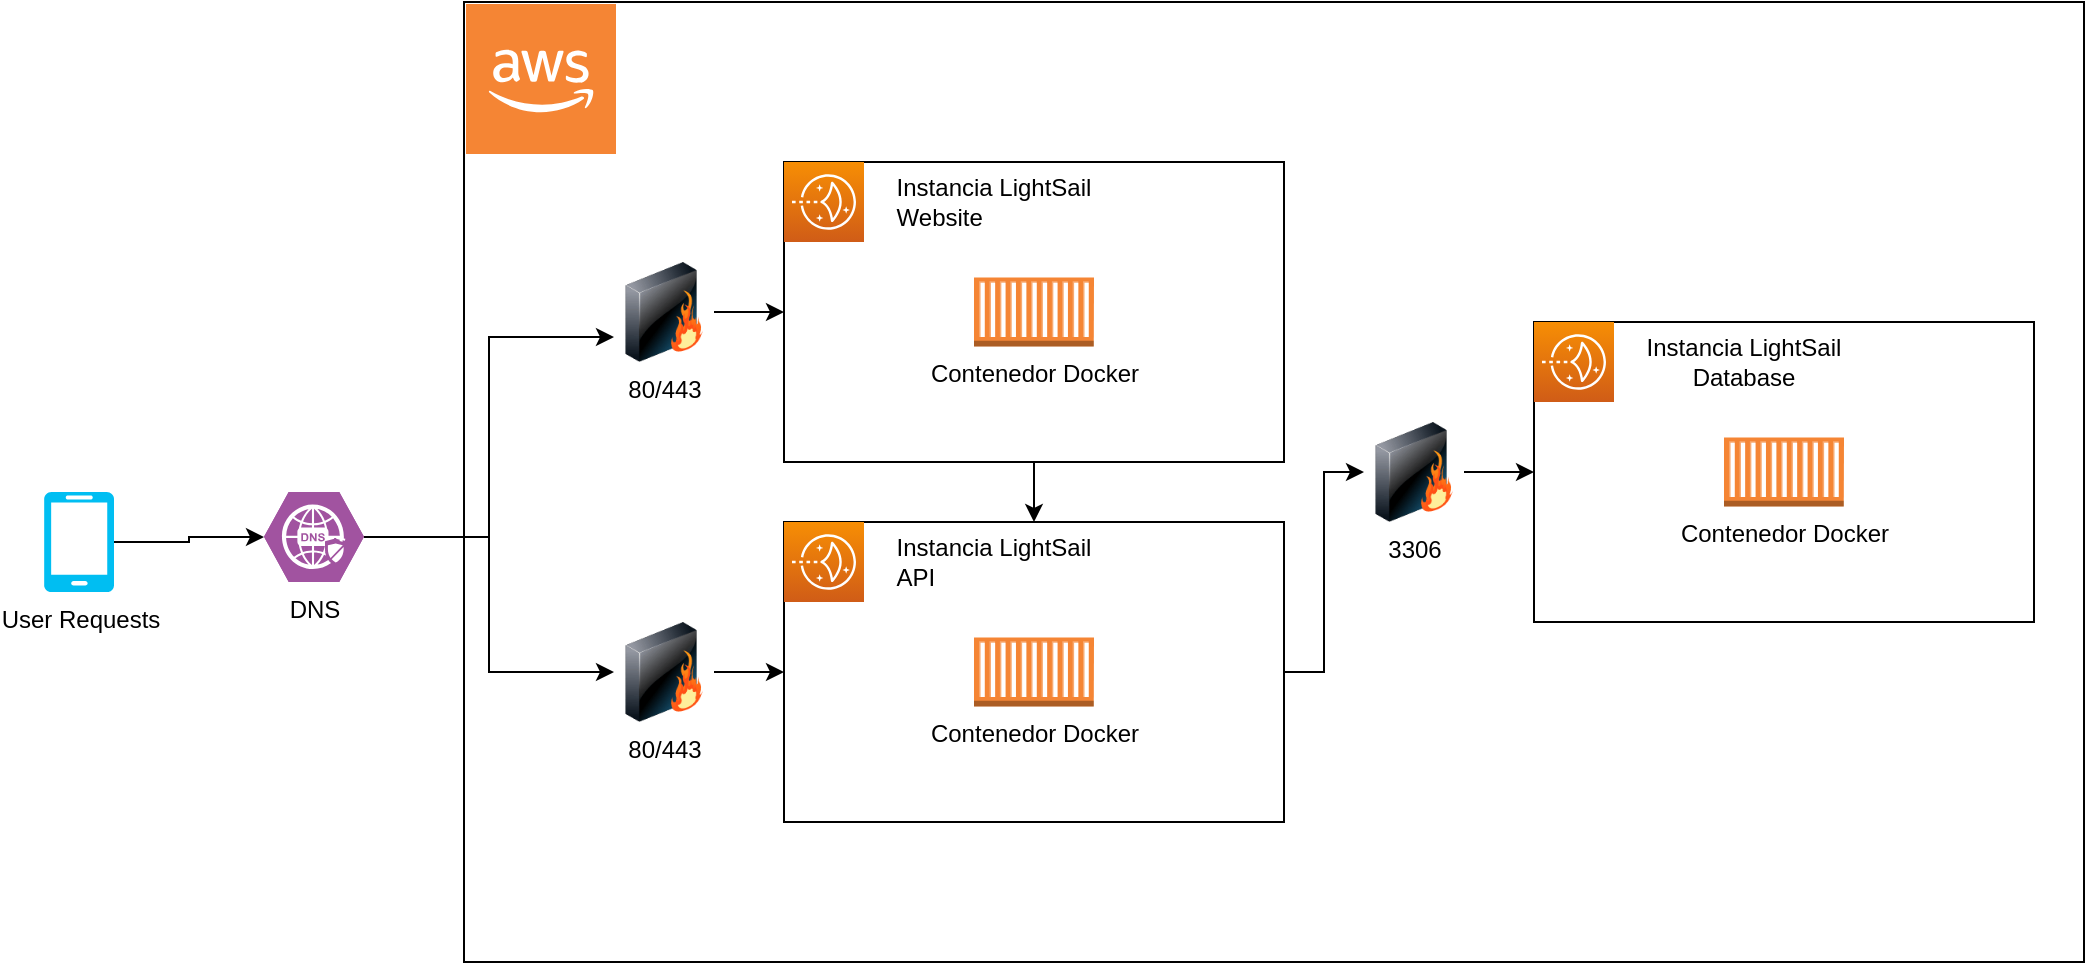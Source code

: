 <mxfile version="13.6.2" type="device"><diagram id="gPVtjNDd42V2nVtzOlR6" name="Page-1"><mxGraphModel dx="1956" dy="854" grid="1" gridSize="10" guides="1" tooltips="1" connect="1" arrows="1" fold="1" page="1" pageScale="1" pageWidth="850" pageHeight="1100" math="0" shadow="0"><root><mxCell id="0"/><mxCell id="1" parent="0"/><mxCell id="kFCUv_75lh-VwMemjvfn-1" value="" style="rounded=0;whiteSpace=wrap;html=1;" vertex="1" parent="1"><mxGeometry x="60" y="180" width="810" height="480" as="geometry"/></mxCell><mxCell id="kFCUv_75lh-VwMemjvfn-2" value="" style="outlineConnect=0;dashed=0;verticalLabelPosition=bottom;verticalAlign=top;align=center;html=1;shape=mxgraph.aws3.cloud_2;fillColor=#F58534;gradientColor=none;" vertex="1" parent="1"><mxGeometry x="61" y="181" width="75" height="75" as="geometry"/></mxCell><mxCell id="kFCUv_75lh-VwMemjvfn-25" style="edgeStyle=orthogonalEdgeStyle;rounded=0;orthogonalLoop=1;jettySize=auto;html=1;entryX=0;entryY=0.75;entryDx=0;entryDy=0;" edge="1" parent="1" source="kFCUv_75lh-VwMemjvfn-3" target="kFCUv_75lh-VwMemjvfn-9"><mxGeometry relative="1" as="geometry"/></mxCell><mxCell id="kFCUv_75lh-VwMemjvfn-26" style="edgeStyle=orthogonalEdgeStyle;rounded=0;orthogonalLoop=1;jettySize=auto;html=1;entryX=0;entryY=0.5;entryDx=0;entryDy=0;" edge="1" parent="1" source="kFCUv_75lh-VwMemjvfn-3" target="kFCUv_75lh-VwMemjvfn-16"><mxGeometry relative="1" as="geometry"/></mxCell><mxCell id="kFCUv_75lh-VwMemjvfn-3" value="DNS" style="verticalLabelPosition=bottom;html=1;fillColor=#A153A0;strokeColor=#ffffff;verticalAlign=top;align=center;points=[[0,0.5,0],[0.125,0.25,0],[0.25,0,0],[0.5,0,0],[0.75,0,0],[0.875,0.25,0],[1,0.5,0],[0.875,0.75,0],[0.75,1,0],[0.5,1,0],[0.125,0.75,0]];pointerEvents=1;shape=mxgraph.cisco_safe.compositeIcon;bgIcon=mxgraph.cisco_safe.design.blank_device;resIcon=mxgraph.cisco_safe.design.secure_dns;" vertex="1" parent="1"><mxGeometry x="-40" y="425" width="50" height="45" as="geometry"/></mxCell><mxCell id="kFCUv_75lh-VwMemjvfn-24" style="edgeStyle=orthogonalEdgeStyle;rounded=0;orthogonalLoop=1;jettySize=auto;html=1;entryX=0.5;entryY=0;entryDx=0;entryDy=0;" edge="1" parent="1" source="kFCUv_75lh-VwMemjvfn-4" target="kFCUv_75lh-VwMemjvfn-11"><mxGeometry relative="1" as="geometry"/></mxCell><mxCell id="kFCUv_75lh-VwMemjvfn-4" value="" style="rounded=0;whiteSpace=wrap;html=1;" vertex="1" parent="1"><mxGeometry x="220" y="260" width="250" height="150" as="geometry"/></mxCell><mxCell id="kFCUv_75lh-VwMemjvfn-5" value="" style="outlineConnect=0;fontColor=#232F3E;gradientColor=#F78E04;gradientDirection=north;fillColor=#D05C17;strokeColor=#ffffff;dashed=0;verticalLabelPosition=bottom;verticalAlign=top;align=center;html=1;fontSize=12;fontStyle=0;aspect=fixed;shape=mxgraph.aws4.resourceIcon;resIcon=mxgraph.aws4.lightsail;" vertex="1" parent="1"><mxGeometry x="220" y="260" width="40" height="40" as="geometry"/></mxCell><mxCell id="kFCUv_75lh-VwMemjvfn-7" value="Instancia LightSail&lt;br&gt;&lt;div style=&quot;text-align: left&quot;&gt;&lt;span&gt;Website&lt;/span&gt;&lt;/div&gt;" style="text;html=1;strokeColor=none;fillColor=none;align=center;verticalAlign=middle;whiteSpace=wrap;rounded=0;" vertex="1" parent="1"><mxGeometry x="270" y="270" width="110" height="20" as="geometry"/></mxCell><mxCell id="kFCUv_75lh-VwMemjvfn-8" value="Contenedor Docker" style="outlineConnect=0;dashed=0;verticalLabelPosition=bottom;verticalAlign=top;align=center;html=1;shape=mxgraph.aws3.ec2_compute_container;fillColor=#F58534;gradientColor=none;" vertex="1" parent="1"><mxGeometry x="315" y="317.75" width="60" height="34.5" as="geometry"/></mxCell><mxCell id="kFCUv_75lh-VwMemjvfn-10" style="edgeStyle=orthogonalEdgeStyle;rounded=0;orthogonalLoop=1;jettySize=auto;html=1;entryX=0;entryY=0.5;entryDx=0;entryDy=0;" edge="1" parent="1" source="kFCUv_75lh-VwMemjvfn-9" target="kFCUv_75lh-VwMemjvfn-4"><mxGeometry relative="1" as="geometry"/></mxCell><mxCell id="kFCUv_75lh-VwMemjvfn-9" value="80/443" style="image;html=1;image=img/lib/clip_art/networking/Firewall_128x128.png" vertex="1" parent="1"><mxGeometry x="135" y="310" width="50" height="50" as="geometry"/></mxCell><mxCell id="kFCUv_75lh-VwMemjvfn-23" style="edgeStyle=orthogonalEdgeStyle;rounded=0;orthogonalLoop=1;jettySize=auto;html=1;" edge="1" parent="1" source="kFCUv_75lh-VwMemjvfn-11" target="kFCUv_75lh-VwMemjvfn-22"><mxGeometry relative="1" as="geometry"/></mxCell><mxCell id="kFCUv_75lh-VwMemjvfn-11" value="" style="rounded=0;whiteSpace=wrap;html=1;" vertex="1" parent="1"><mxGeometry x="220" y="440" width="250" height="150" as="geometry"/></mxCell><mxCell id="kFCUv_75lh-VwMemjvfn-12" value="" style="outlineConnect=0;fontColor=#232F3E;gradientColor=#F78E04;gradientDirection=north;fillColor=#D05C17;strokeColor=#ffffff;dashed=0;verticalLabelPosition=bottom;verticalAlign=top;align=center;html=1;fontSize=12;fontStyle=0;aspect=fixed;shape=mxgraph.aws4.resourceIcon;resIcon=mxgraph.aws4.lightsail;" vertex="1" parent="1"><mxGeometry x="220" y="440" width="40" height="40" as="geometry"/></mxCell><mxCell id="kFCUv_75lh-VwMemjvfn-13" value="Instancia LightSail&lt;br&gt;&lt;div style=&quot;text-align: left&quot;&gt;&lt;span&gt;API&lt;/span&gt;&lt;/div&gt;" style="text;html=1;strokeColor=none;fillColor=none;align=center;verticalAlign=middle;whiteSpace=wrap;rounded=0;" vertex="1" parent="1"><mxGeometry x="270" y="450" width="110" height="20" as="geometry"/></mxCell><mxCell id="kFCUv_75lh-VwMemjvfn-14" value="Contenedor Docker" style="outlineConnect=0;dashed=0;verticalLabelPosition=bottom;verticalAlign=top;align=center;html=1;shape=mxgraph.aws3.ec2_compute_container;fillColor=#F58534;gradientColor=none;" vertex="1" parent="1"><mxGeometry x="315" y="497.75" width="60" height="34.5" as="geometry"/></mxCell><mxCell id="kFCUv_75lh-VwMemjvfn-15" style="edgeStyle=orthogonalEdgeStyle;rounded=0;orthogonalLoop=1;jettySize=auto;html=1;entryX=0;entryY=0.5;entryDx=0;entryDy=0;" edge="1" parent="1" source="kFCUv_75lh-VwMemjvfn-16" target="kFCUv_75lh-VwMemjvfn-11"><mxGeometry relative="1" as="geometry"/></mxCell><mxCell id="kFCUv_75lh-VwMemjvfn-16" value="80/443" style="image;html=1;image=img/lib/clip_art/networking/Firewall_128x128.png" vertex="1" parent="1"><mxGeometry x="135" y="490" width="50" height="50" as="geometry"/></mxCell><mxCell id="kFCUv_75lh-VwMemjvfn-17" value="" style="rounded=0;whiteSpace=wrap;html=1;" vertex="1" parent="1"><mxGeometry x="595" y="340" width="250" height="150" as="geometry"/></mxCell><mxCell id="kFCUv_75lh-VwMemjvfn-18" value="" style="outlineConnect=0;fontColor=#232F3E;gradientColor=#F78E04;gradientDirection=north;fillColor=#D05C17;strokeColor=#ffffff;dashed=0;verticalLabelPosition=bottom;verticalAlign=top;align=center;html=1;fontSize=12;fontStyle=0;aspect=fixed;shape=mxgraph.aws4.resourceIcon;resIcon=mxgraph.aws4.lightsail;" vertex="1" parent="1"><mxGeometry x="595" y="340" width="40" height="40" as="geometry"/></mxCell><mxCell id="kFCUv_75lh-VwMemjvfn-19" value="Instancia LightSail&lt;br&gt;Database" style="text;html=1;strokeColor=none;fillColor=none;align=center;verticalAlign=middle;whiteSpace=wrap;rounded=0;" vertex="1" parent="1"><mxGeometry x="645" y="350" width="110" height="20" as="geometry"/></mxCell><mxCell id="kFCUv_75lh-VwMemjvfn-20" value="Contenedor Docker" style="outlineConnect=0;dashed=0;verticalLabelPosition=bottom;verticalAlign=top;align=center;html=1;shape=mxgraph.aws3.ec2_compute_container;fillColor=#F58534;gradientColor=none;" vertex="1" parent="1"><mxGeometry x="690" y="397.75" width="60" height="34.5" as="geometry"/></mxCell><mxCell id="kFCUv_75lh-VwMemjvfn-21" style="edgeStyle=orthogonalEdgeStyle;rounded=0;orthogonalLoop=1;jettySize=auto;html=1;entryX=0;entryY=0.5;entryDx=0;entryDy=0;" edge="1" parent="1" source="kFCUv_75lh-VwMemjvfn-22" target="kFCUv_75lh-VwMemjvfn-17"><mxGeometry relative="1" as="geometry"/></mxCell><mxCell id="kFCUv_75lh-VwMemjvfn-22" value="3306" style="image;html=1;image=img/lib/clip_art/networking/Firewall_128x128.png" vertex="1" parent="1"><mxGeometry x="510" y="390" width="50" height="50" as="geometry"/></mxCell><mxCell id="kFCUv_75lh-VwMemjvfn-31" style="edgeStyle=orthogonalEdgeStyle;rounded=0;orthogonalLoop=1;jettySize=auto;html=1;entryX=0;entryY=0.5;entryDx=0;entryDy=0;entryPerimeter=0;" edge="1" parent="1" source="kFCUv_75lh-VwMemjvfn-27" target="kFCUv_75lh-VwMemjvfn-3"><mxGeometry relative="1" as="geometry"/></mxCell><mxCell id="kFCUv_75lh-VwMemjvfn-27" value="User Requests" style="verticalLabelPosition=bottom;html=1;verticalAlign=top;align=center;strokeColor=none;fillColor=#00BEF2;shape=mxgraph.azure.mobile;pointerEvents=1;" vertex="1" parent="1"><mxGeometry x="-150" y="425" width="35" height="50" as="geometry"/></mxCell></root></mxGraphModel></diagram></mxfile>